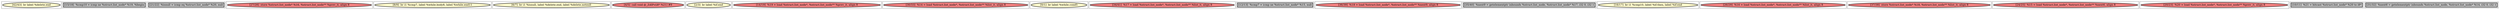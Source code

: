 
digraph G {





subgraph cluster20 {


node1286 [penwidth=3.0,fontsize=20,fillcolor=lemonchiffon,label="[42/43]  br label %delete.end",shape=ellipse,style=filled ]



}

subgraph cluster18 {


node1284 [penwidth=3.0,fontsize=20,fillcolor=grey,label="[15/18]  %cmp10 = icmp ne %struct.list_node* %19, %begin",shape=rectangle,style=filled ]



}

subgraph cluster16 {


node1282 [penwidth=3.0,fontsize=20,fillcolor=grey,label="[21/22]  %isnull = icmp eq %struct.list_node* %20, null",shape=rectangle,style=filled ]



}

subgraph cluster17 {


node1283 [penwidth=3.0,fontsize=20,fillcolor=lightcoral,label="[27/28]  store %struct.list_node* %16, %struct.list_node** %prev_it, align 8",shape=ellipse,style=filled ]



}

subgraph cluster4 {


node1270 [penwidth=3.0,fontsize=20,fillcolor=lemonchiffon,label="[8/9]  br i1 %cmp7, label %while.body8, label %while.end11",shape=ellipse,style=filled ]



}

subgraph cluster3 {


node1269 [penwidth=3.0,fontsize=20,fillcolor=lemonchiffon,label="[6/7]  br i1 %isnull, label %delete.end, label %delete.notnull",shape=ellipse,style=filled ]



}

subgraph cluster2 {


node1268 [penwidth=3.0,fontsize=20,fillcolor=lightcoral,label="[4/5]  call void @_ZdlPv(i8* %21) #9",shape=ellipse,style=filled ]



}

subgraph cluster1 {


node1267 [penwidth=3.0,fontsize=20,fillcolor=lemonchiffon,label="[2/3]  br label %if.end",shape=ellipse,style=filled ]



}

subgraph cluster12 {


node1278 [penwidth=3.0,fontsize=20,fillcolor=lightcoral,label="[14/19]  %19 = load %struct.list_node*, %struct.list_node** %prev_it, align 8",shape=ellipse,style=filled ]



}

subgraph cluster5 {


node1271 [penwidth=3.0,fontsize=20,fillcolor=lightcoral,label="[30/33]  %14 = load %struct.list_node*, %struct.list_node** %list_it, align 8",shape=ellipse,style=filled ]



}

subgraph cluster0 {


node1266 [penwidth=3.0,fontsize=20,fillcolor=lemonchiffon,label="[0/1]  br label %while.cond5",shape=ellipse,style=filled ]



}

subgraph cluster6 {


node1272 [penwidth=3.0,fontsize=20,fillcolor=lightcoral,label="[34/41]  %17 = load %struct.list_node*, %struct.list_node** %list_it, align 8",shape=ellipse,style=filled ]



}

subgraph cluster14 {


node1280 [penwidth=3.0,fontsize=20,fillcolor=grey,label="[12/13]  %cmp7 = icmp ne %struct.list_node* %15, null",shape=rectangle,style=filled ]



}

subgraph cluster7 {


node1273 [penwidth=3.0,fontsize=20,fillcolor=lightcoral,label="[36/39]  %18 = load %struct.list_node*, %struct.list_node** %next9, align 8",shape=ellipse,style=filled ]



}

subgraph cluster8 {


node1274 [penwidth=3.0,fontsize=20,fillcolor=grey,label="[35/40]  %next9 = getelementptr inbounds %struct.list_node, %struct.list_node* %17, i32 0, i32 1",shape=rectangle,style=filled ]



}

subgraph cluster21 {


node1287 [penwidth=3.0,fontsize=20,fillcolor=lemonchiffon,label="[16/17]  br i1 %cmp10, label %if.then, label %if.end",shape=ellipse,style=filled ]



}

subgraph cluster9 {


node1275 [penwidth=3.0,fontsize=20,fillcolor=lightcoral,label="[26/29]  %16 = load %struct.list_node*, %struct.list_node** %list_it, align 8",shape=ellipse,style=filled ]



}

subgraph cluster19 {


node1285 [penwidth=3.0,fontsize=20,fillcolor=lightcoral,label="[37/38]  store %struct.list_node* %18, %struct.list_node** %list_it, align 8",shape=ellipse,style=filled ]



}

subgraph cluster10 {


node1276 [penwidth=3.0,fontsize=20,fillcolor=lightcoral,label="[24/25]  %15 = load %struct.list_node*, %struct.list_node** %next6, align 8",shape=ellipse,style=filled ]



}

subgraph cluster11 {


node1277 [penwidth=3.0,fontsize=20,fillcolor=lightcoral,label="[20/23]  %20 = load %struct.list_node*, %struct.list_node** %prev_it, align 8",shape=ellipse,style=filled ]



}

subgraph cluster13 {


node1279 [penwidth=3.0,fontsize=20,fillcolor=grey,label="[10/11]  %21 = bitcast %struct.list_node* %20 to i8*",shape=rectangle,style=filled ]



}

subgraph cluster15 {


node1281 [penwidth=3.0,fontsize=20,fillcolor=grey,label="[31/32]  %next6 = getelementptr inbounds %struct.list_node, %struct.list_node* %14, i32 0, i32 1",shape=rectangle,style=filled ]



}

}
